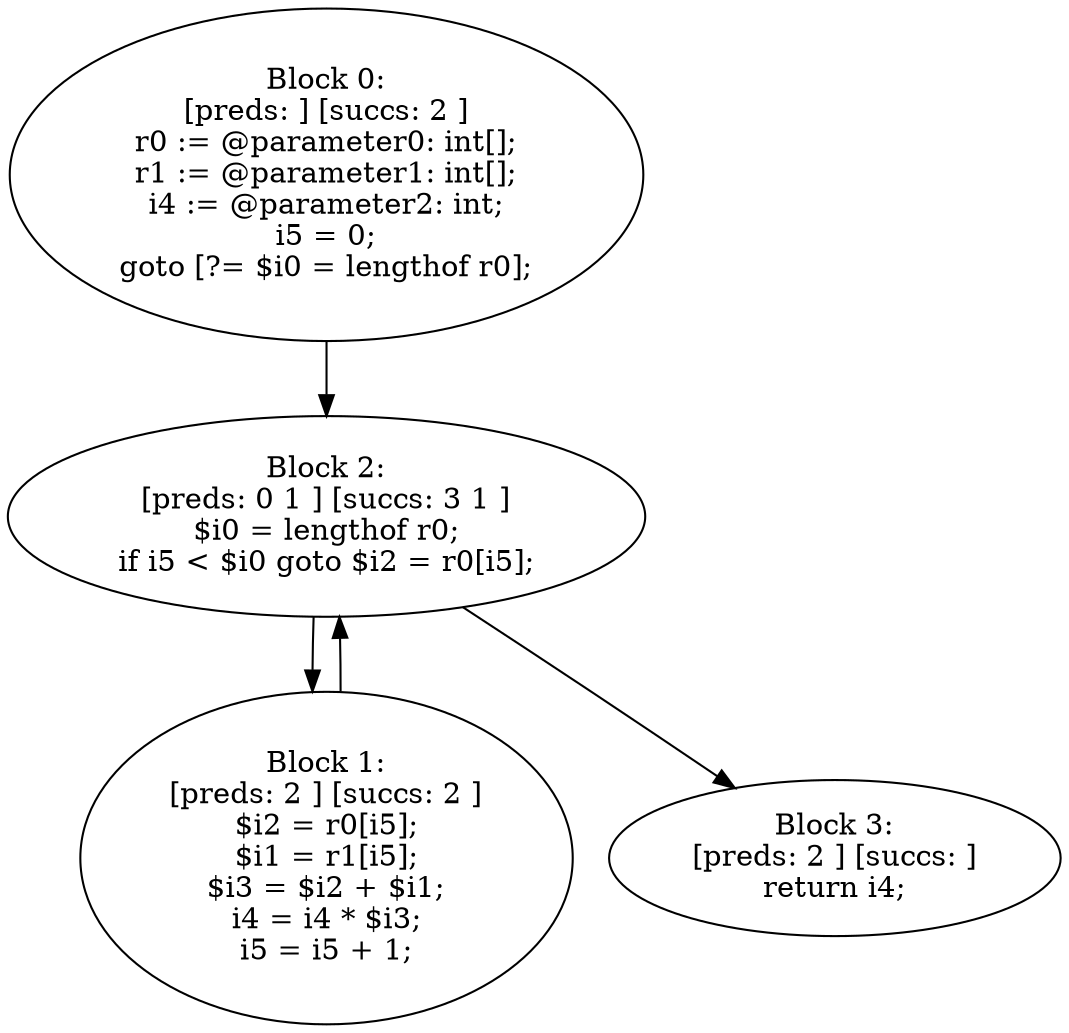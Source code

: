 digraph "unitGraph" {
    "Block 0:
[preds: ] [succs: 2 ]
r0 := @parameter0: int[];
r1 := @parameter1: int[];
i4 := @parameter2: int;
i5 = 0;
goto [?= $i0 = lengthof r0];
"
    "Block 1:
[preds: 2 ] [succs: 2 ]
$i2 = r0[i5];
$i1 = r1[i5];
$i3 = $i2 + $i1;
i4 = i4 * $i3;
i5 = i5 + 1;
"
    "Block 2:
[preds: 0 1 ] [succs: 3 1 ]
$i0 = lengthof r0;
if i5 < $i0 goto $i2 = r0[i5];
"
    "Block 3:
[preds: 2 ] [succs: ]
return i4;
"
    "Block 0:
[preds: ] [succs: 2 ]
r0 := @parameter0: int[];
r1 := @parameter1: int[];
i4 := @parameter2: int;
i5 = 0;
goto [?= $i0 = lengthof r0];
"->"Block 2:
[preds: 0 1 ] [succs: 3 1 ]
$i0 = lengthof r0;
if i5 < $i0 goto $i2 = r0[i5];
";
    "Block 1:
[preds: 2 ] [succs: 2 ]
$i2 = r0[i5];
$i1 = r1[i5];
$i3 = $i2 + $i1;
i4 = i4 * $i3;
i5 = i5 + 1;
"->"Block 2:
[preds: 0 1 ] [succs: 3 1 ]
$i0 = lengthof r0;
if i5 < $i0 goto $i2 = r0[i5];
";
    "Block 2:
[preds: 0 1 ] [succs: 3 1 ]
$i0 = lengthof r0;
if i5 < $i0 goto $i2 = r0[i5];
"->"Block 3:
[preds: 2 ] [succs: ]
return i4;
";
    "Block 2:
[preds: 0 1 ] [succs: 3 1 ]
$i0 = lengthof r0;
if i5 < $i0 goto $i2 = r0[i5];
"->"Block 1:
[preds: 2 ] [succs: 2 ]
$i2 = r0[i5];
$i1 = r1[i5];
$i3 = $i2 + $i1;
i4 = i4 * $i3;
i5 = i5 + 1;
";
}

